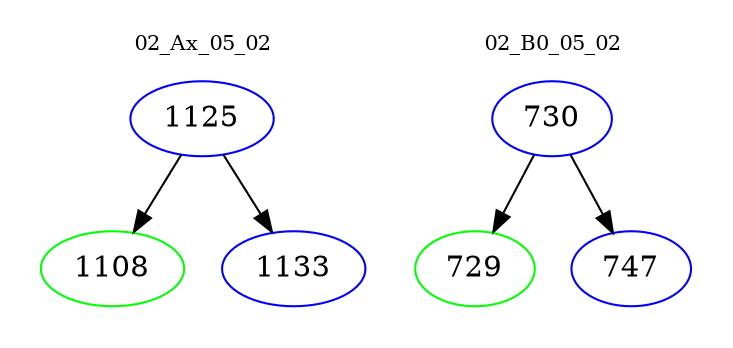 digraph{
subgraph cluster_0 {
color = white
label = "02_Ax_05_02";
fontsize=10;
T0_1125 [label="1125", color="blue"]
T0_1125 -> T0_1108 [color="black"]
T0_1108 [label="1108", color="green"]
T0_1125 -> T0_1133 [color="black"]
T0_1133 [label="1133", color="blue"]
}
subgraph cluster_1 {
color = white
label = "02_B0_05_02";
fontsize=10;
T1_730 [label="730", color="blue"]
T1_730 -> T1_729 [color="black"]
T1_729 [label="729", color="green"]
T1_730 -> T1_747 [color="black"]
T1_747 [label="747", color="blue"]
}
}
